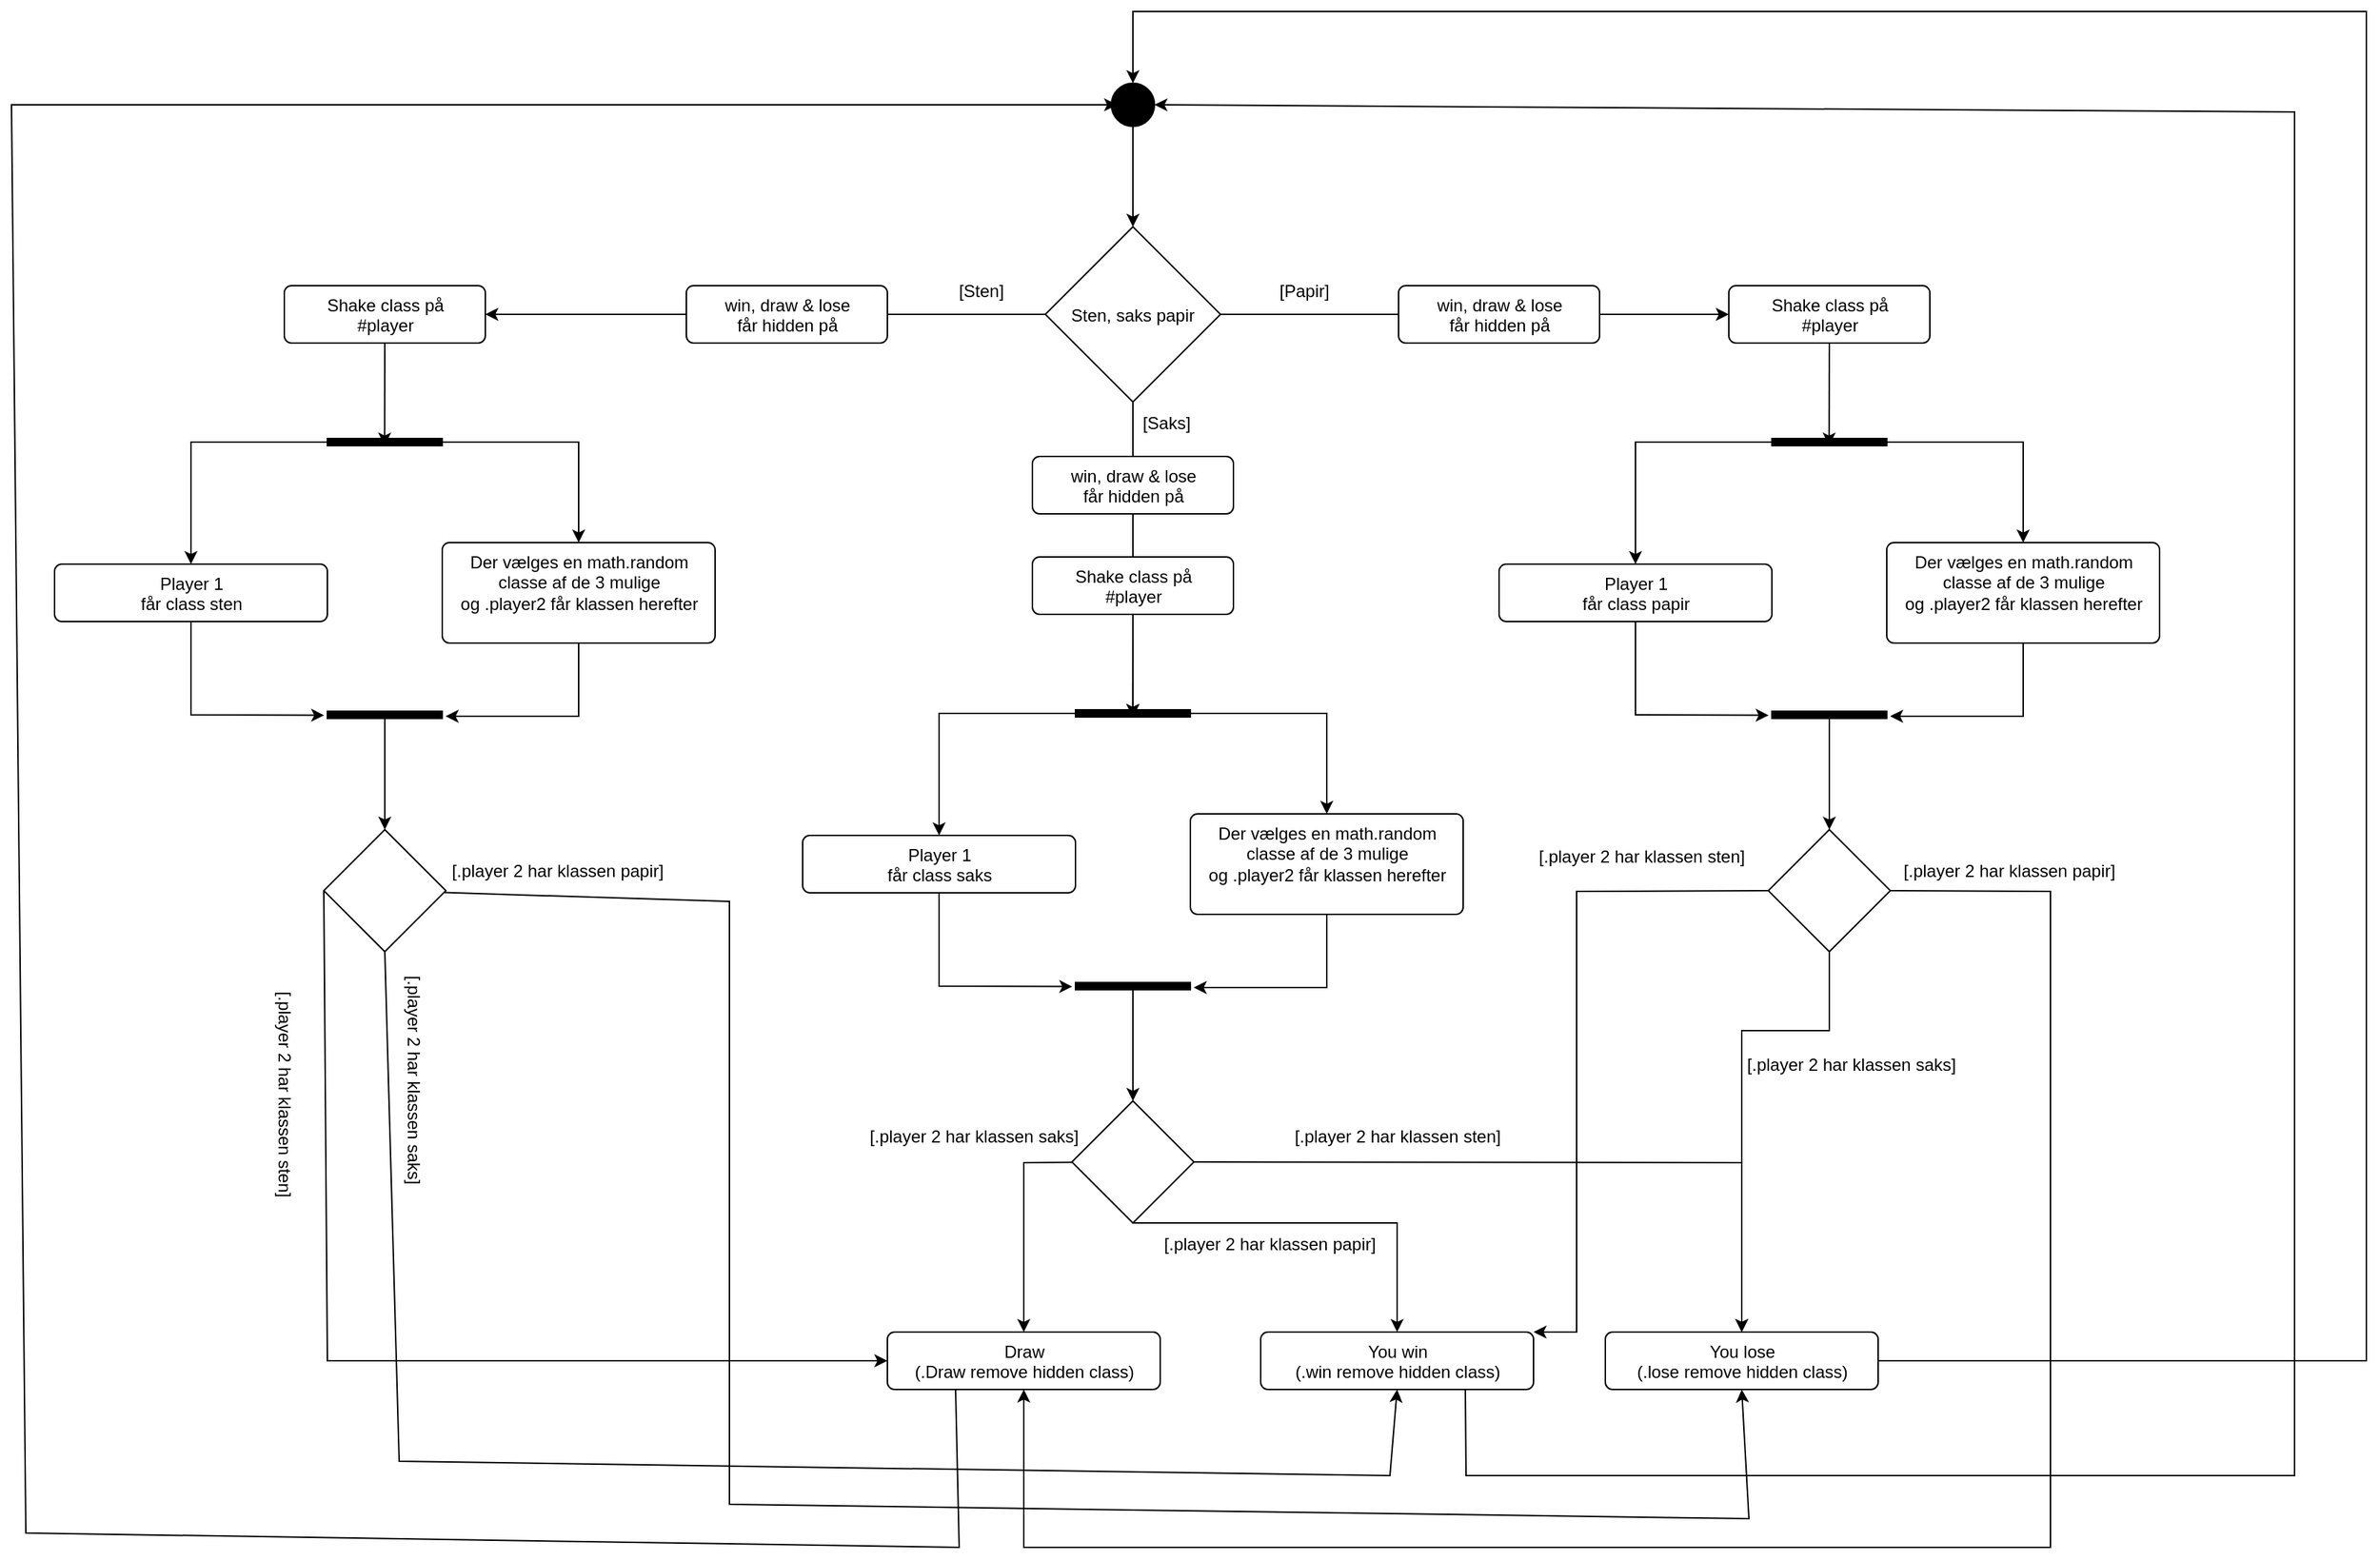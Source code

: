 <mxfile>
    <diagram id="Dg8GpUcp4DDWIzNUwGdL" name="Page-1">
        <mxGraphModel dx="2649" dy="1584" grid="1" gridSize="10" guides="1" tooltips="1" connect="1" arrows="1" fold="1" page="1" pageScale="1" pageWidth="1920" pageHeight="1200" math="0" shadow="0">
            <root>
                <mxCell id="0"/>
                <mxCell id="1" parent="0"/>
                <mxCell id="89" style="edgeStyle=none;rounded=0;html=1;entryX=0.5;entryY=0;entryDx=0;entryDy=0;" edge="1" parent="1" source="2" target="4">
                    <mxGeometry relative="1" as="geometry"/>
                </mxCell>
                <mxCell id="2" value="" style="ellipse;fillColor=strokeColor;" vertex="1" parent="1">
                    <mxGeometry x="996" y="160" width="30" height="30" as="geometry"/>
                </mxCell>
                <mxCell id="14" style="edgeStyle=none;html=1;exitX=1;exitY=0.5;exitDx=0;exitDy=0;startArrow=none;" edge="1" parent="1" source="33" target="5">
                    <mxGeometry relative="1" as="geometry"/>
                </mxCell>
                <mxCell id="63" style="edgeStyle=none;rounded=0;html=1;entryX=1.05;entryY=0.5;entryDx=0;entryDy=0;entryPerimeter=0;" edge="1" parent="1" source="4" target="59">
                    <mxGeometry relative="1" as="geometry"/>
                </mxCell>
                <mxCell id="4" value="Sten, saks papir" style="rhombus;" vertex="1" parent="1">
                    <mxGeometry x="950" y="260" width="122" height="122" as="geometry"/>
                </mxCell>
                <mxCell id="21" style="edgeStyle=none;rounded=0;html=1;exitX=0.5;exitY=1;exitDx=0;exitDy=0;entryX=0.986;entryY=0.502;entryDx=0;entryDy=0;entryPerimeter=0;" edge="1" parent="1" source="5" target="20">
                    <mxGeometry relative="1" as="geometry"/>
                </mxCell>
                <mxCell id="5" value="Shake class på&lt;br&gt;#player" style="html=1;align=center;verticalAlign=top;rounded=1;absoluteArcSize=1;arcSize=10;dashed=0;" vertex="1" parent="1">
                    <mxGeometry x="1426" y="301" width="140" height="40" as="geometry"/>
                </mxCell>
                <mxCell id="26" style="edgeStyle=none;rounded=0;html=1;exitX=0.5;exitY=1;exitDx=0;exitDy=0;entryX=0.565;entryY=1.028;entryDx=0;entryDy=0;entryPerimeter=0;" edge="1" parent="1" source="8" target="24">
                    <mxGeometry relative="1" as="geometry">
                        <Array as="points">
                            <mxPoint x="1361" y="600"/>
                        </Array>
                    </mxGeometry>
                </mxCell>
                <mxCell id="8" value="Player 1&lt;br&gt;får class papir" style="html=1;align=center;verticalAlign=top;rounded=1;absoluteArcSize=1;arcSize=10;dashed=0;" vertex="1" parent="1">
                    <mxGeometry x="1266" y="495" width="190" height="40" as="geometry"/>
                </mxCell>
                <mxCell id="25" style="edgeStyle=none;rounded=0;html=1;entryX=0.694;entryY=-0.029;entryDx=0;entryDy=0;entryPerimeter=0;" edge="1" parent="1" source="9" target="24">
                    <mxGeometry relative="1" as="geometry">
                        <Array as="points">
                            <mxPoint x="1631" y="601"/>
                        </Array>
                    </mxGeometry>
                </mxCell>
                <mxCell id="9" value="Der vælges en math.random&lt;br&gt;classe af de 3 mulige&lt;br&gt;og .player2 får klassen herefter" style="html=1;align=center;verticalAlign=top;rounded=1;absoluteArcSize=1;arcSize=10;dashed=0;" vertex="1" parent="1">
                    <mxGeometry x="1536" y="480" width="190" height="70" as="geometry"/>
                </mxCell>
                <mxCell id="80" style="edgeStyle=none;rounded=0;html=1;exitX=0.5;exitY=1;exitDx=0;exitDy=0;entryX=0.5;entryY=0;entryDx=0;entryDy=0;" edge="1" parent="1" source="11" target="29">
                    <mxGeometry relative="1" as="geometry">
                        <Array as="points">
                            <mxPoint x="1496" y="820"/>
                            <mxPoint x="1435" y="820"/>
                        </Array>
                    </mxGeometry>
                </mxCell>
                <mxCell id="81" style="edgeStyle=none;rounded=0;html=1;exitX=0;exitY=0.5;exitDx=0;exitDy=0;entryX=1;entryY=0;entryDx=0;entryDy=0;" edge="1" parent="1" source="11" target="30">
                    <mxGeometry relative="1" as="geometry">
                        <Array as="points">
                            <mxPoint x="1320" y="723"/>
                            <mxPoint x="1320" y="1030"/>
                        </Array>
                    </mxGeometry>
                </mxCell>
                <mxCell id="82" style="edgeStyle=none;rounded=0;html=1;exitX=1;exitY=0.5;exitDx=0;exitDy=0;entryX=0.5;entryY=1;entryDx=0;entryDy=0;" edge="1" parent="1" source="11" target="31">
                    <mxGeometry relative="1" as="geometry">
                        <Array as="points">
                            <mxPoint x="1650" y="723"/>
                            <mxPoint x="1650" y="1180"/>
                            <mxPoint x="935" y="1180"/>
                        </Array>
                    </mxGeometry>
                </mxCell>
                <mxCell id="11" value="" style="rhombus;" vertex="1" parent="1">
                    <mxGeometry x="1453.5" y="680" width="85" height="85" as="geometry"/>
                </mxCell>
                <mxCell id="22" style="edgeStyle=none;rounded=0;html=1;entryX=0.5;entryY=0;entryDx=0;entryDy=0;" edge="1" parent="1" source="20" target="9">
                    <mxGeometry relative="1" as="geometry">
                        <Array as="points">
                            <mxPoint x="1631" y="410"/>
                        </Array>
                    </mxGeometry>
                </mxCell>
                <mxCell id="23" style="edgeStyle=none;rounded=0;html=1;entryX=0.5;entryY=0;entryDx=0;entryDy=0;" edge="1" parent="1" source="20" target="8">
                    <mxGeometry relative="1" as="geometry">
                        <Array as="points">
                            <mxPoint x="1361" y="410"/>
                        </Array>
                    </mxGeometry>
                </mxCell>
                <mxCell id="20" value="" style="html=1;points=[];perimeter=orthogonalPerimeter;fillColor=strokeColor;rotation=90;" vertex="1" parent="1">
                    <mxGeometry x="1493.5" y="370" width="5" height="80" as="geometry"/>
                </mxCell>
                <mxCell id="28" style="edgeStyle=none;rounded=0;html=1;entryX=0.5;entryY=0;entryDx=0;entryDy=0;" edge="1" parent="1" source="24" target="11">
                    <mxGeometry relative="1" as="geometry"/>
                </mxCell>
                <mxCell id="24" value="" style="html=1;points=[];perimeter=orthogonalPerimeter;fillColor=strokeColor;rotation=90;" vertex="1" parent="1">
                    <mxGeometry x="1493.5" y="560" width="5" height="80" as="geometry"/>
                </mxCell>
                <mxCell id="91" style="edgeStyle=none;rounded=0;html=1;exitX=1;exitY=0.5;exitDx=0;exitDy=0;entryX=0.5;entryY=0;entryDx=0;entryDy=0;" edge="1" parent="1" source="29" target="2">
                    <mxGeometry relative="1" as="geometry">
                        <Array as="points">
                            <mxPoint x="1870" y="1050"/>
                            <mxPoint x="1870" y="110"/>
                            <mxPoint x="1011" y="110"/>
                        </Array>
                    </mxGeometry>
                </mxCell>
                <mxCell id="29" value="You lose&lt;br&gt;(.lose remove hidden class)" style="html=1;align=center;verticalAlign=top;rounded=1;absoluteArcSize=1;arcSize=10;dashed=0;" vertex="1" parent="1">
                    <mxGeometry x="1340" y="1030" width="190" height="40" as="geometry"/>
                </mxCell>
                <mxCell id="90" style="edgeStyle=none;rounded=0;html=1;exitX=0.75;exitY=1;exitDx=0;exitDy=0;entryX=1;entryY=0.5;entryDx=0;entryDy=0;" edge="1" parent="1" source="30" target="2">
                    <mxGeometry relative="1" as="geometry">
                        <Array as="points">
                            <mxPoint x="1243" y="1130"/>
                            <mxPoint x="1820" y="1130"/>
                            <mxPoint x="1820" y="180"/>
                        </Array>
                    </mxGeometry>
                </mxCell>
                <mxCell id="30" value="You win&lt;br&gt;(.win remove hidden class)" style="html=1;align=center;verticalAlign=top;rounded=1;absoluteArcSize=1;arcSize=10;dashed=0;" vertex="1" parent="1">
                    <mxGeometry x="1100" y="1030" width="190" height="40" as="geometry"/>
                </mxCell>
                <mxCell id="88" style="edgeStyle=none;rounded=0;html=1;exitX=0.25;exitY=1;exitDx=0;exitDy=0;" edge="1" parent="1" source="31">
                    <mxGeometry relative="1" as="geometry">
                        <mxPoint x="1000" y="175" as="targetPoint"/>
                        <Array as="points">
                            <mxPoint x="890" y="1180"/>
                            <mxPoint x="240" y="1170"/>
                            <mxPoint x="230" y="175"/>
                        </Array>
                    </mxGeometry>
                </mxCell>
                <mxCell id="31" value="Draw&lt;br&gt;(.Draw remove hidden class)" style="html=1;align=center;verticalAlign=top;rounded=1;absoluteArcSize=1;arcSize=10;dashed=0;" vertex="1" parent="1">
                    <mxGeometry x="840" y="1030" width="190" height="40" as="geometry"/>
                </mxCell>
                <mxCell id="34" value="" style="edgeStyle=none;html=1;exitX=1;exitY=0.5;exitDx=0;exitDy=0;endArrow=none;" edge="1" parent="1" source="4" target="33">
                    <mxGeometry relative="1" as="geometry">
                        <mxPoint x="1072" y="321" as="sourcePoint"/>
                        <mxPoint x="1426" y="321" as="targetPoint"/>
                    </mxGeometry>
                </mxCell>
                <mxCell id="33" value="win, draw &amp;amp; lose&lt;br&gt;får hidden på" style="html=1;align=center;verticalAlign=top;rounded=1;absoluteArcSize=1;arcSize=10;dashed=0;" vertex="1" parent="1">
                    <mxGeometry x="1196" y="301" width="140" height="40" as="geometry"/>
                </mxCell>
                <mxCell id="35" style="edgeStyle=none;html=1;exitX=0;exitY=0.5;exitDx=0;exitDy=0;startArrow=none;" edge="1" parent="1" source="48" target="37">
                    <mxGeometry relative="1" as="geometry"/>
                </mxCell>
                <mxCell id="36" style="edgeStyle=none;rounded=0;html=1;exitX=0.5;exitY=1;exitDx=0;exitDy=0;entryX=0.986;entryY=0.502;entryDx=0;entryDy=0;entryPerimeter=0;" edge="1" parent="1" source="37" target="45">
                    <mxGeometry relative="1" as="geometry"/>
                </mxCell>
                <mxCell id="37" value="Shake class på&lt;br&gt;#player" style="html=1;align=center;verticalAlign=top;rounded=1;absoluteArcSize=1;arcSize=10;dashed=0;" vertex="1" parent="1">
                    <mxGeometry x="420" y="301" width="140" height="40" as="geometry"/>
                </mxCell>
                <mxCell id="38" style="edgeStyle=none;rounded=0;html=1;exitX=0.5;exitY=1;exitDx=0;exitDy=0;entryX=0.565;entryY=1.028;entryDx=0;entryDy=0;entryPerimeter=0;" edge="1" parent="1" source="39" target="47">
                    <mxGeometry relative="1" as="geometry">
                        <Array as="points">
                            <mxPoint x="355" y="600"/>
                        </Array>
                    </mxGeometry>
                </mxCell>
                <mxCell id="39" value="Player 1&lt;br&gt;får class sten" style="html=1;align=center;verticalAlign=top;rounded=1;absoluteArcSize=1;arcSize=10;dashed=0;" vertex="1" parent="1">
                    <mxGeometry x="260" y="495" width="190" height="40" as="geometry"/>
                </mxCell>
                <mxCell id="40" style="edgeStyle=none;rounded=0;html=1;entryX=0.694;entryY=-0.029;entryDx=0;entryDy=0;entryPerimeter=0;" edge="1" parent="1" source="41" target="47">
                    <mxGeometry relative="1" as="geometry">
                        <Array as="points">
                            <mxPoint x="625" y="601"/>
                        </Array>
                    </mxGeometry>
                </mxCell>
                <mxCell id="41" value="Der vælges en math.random&lt;br&gt;classe af de 3 mulige&lt;br&gt;og .player2 får klassen herefter" style="html=1;align=center;verticalAlign=top;rounded=1;absoluteArcSize=1;arcSize=10;dashed=0;" vertex="1" parent="1">
                    <mxGeometry x="530" y="480" width="190" height="70" as="geometry"/>
                </mxCell>
                <mxCell id="64" style="edgeStyle=none;rounded=0;html=1;entryX=0.5;entryY=1;entryDx=0;entryDy=0;" edge="1" parent="1" source="42" target="29">
                    <mxGeometry relative="1" as="geometry">
                        <Array as="points">
                            <mxPoint x="730" y="730"/>
                            <mxPoint x="730" y="1150"/>
                            <mxPoint x="1440" y="1160"/>
                        </Array>
                    </mxGeometry>
                </mxCell>
                <mxCell id="65" style="edgeStyle=none;rounded=0;html=1;exitX=0.5;exitY=1;exitDx=0;exitDy=0;entryX=0.5;entryY=1;entryDx=0;entryDy=0;" edge="1" parent="1" source="42" target="30">
                    <mxGeometry relative="1" as="geometry">
                        <Array as="points">
                            <mxPoint x="500" y="1120"/>
                            <mxPoint x="1190" y="1130"/>
                        </Array>
                    </mxGeometry>
                </mxCell>
                <mxCell id="66" style="edgeStyle=none;rounded=0;html=1;exitX=0;exitY=0.5;exitDx=0;exitDy=0;entryX=0;entryY=0.5;entryDx=0;entryDy=0;" edge="1" parent="1" source="42" target="31">
                    <mxGeometry relative="1" as="geometry">
                        <Array as="points">
                            <mxPoint x="450" y="1050"/>
                        </Array>
                    </mxGeometry>
                </mxCell>
                <mxCell id="42" value="" style="rhombus;" vertex="1" parent="1">
                    <mxGeometry x="447.5" y="680" width="85" height="85" as="geometry"/>
                </mxCell>
                <mxCell id="43" style="edgeStyle=none;rounded=0;html=1;entryX=0.5;entryY=0;entryDx=0;entryDy=0;" edge="1" parent="1" source="45" target="41">
                    <mxGeometry relative="1" as="geometry">
                        <Array as="points">
                            <mxPoint x="625" y="410"/>
                        </Array>
                    </mxGeometry>
                </mxCell>
                <mxCell id="44" style="edgeStyle=none;rounded=0;html=1;entryX=0.5;entryY=0;entryDx=0;entryDy=0;" edge="1" parent="1" source="45" target="39">
                    <mxGeometry relative="1" as="geometry">
                        <Array as="points">
                            <mxPoint x="355" y="410"/>
                        </Array>
                    </mxGeometry>
                </mxCell>
                <mxCell id="45" value="" style="html=1;points=[];perimeter=orthogonalPerimeter;fillColor=strokeColor;rotation=90;" vertex="1" parent="1">
                    <mxGeometry x="487.5" y="370" width="5" height="80" as="geometry"/>
                </mxCell>
                <mxCell id="46" style="edgeStyle=none;rounded=0;html=1;entryX=0.5;entryY=0;entryDx=0;entryDy=0;" edge="1" parent="1" source="47" target="42">
                    <mxGeometry relative="1" as="geometry"/>
                </mxCell>
                <mxCell id="47" value="" style="html=1;points=[];perimeter=orthogonalPerimeter;fillColor=strokeColor;rotation=90;" vertex="1" parent="1">
                    <mxGeometry x="487.5" y="560" width="5" height="80" as="geometry"/>
                </mxCell>
                <mxCell id="49" value="" style="edgeStyle=none;html=1;exitX=0;exitY=0.5;exitDx=0;exitDy=0;startArrow=none;endArrow=none;" edge="1" parent="1" source="4" target="48">
                    <mxGeometry relative="1" as="geometry">
                        <mxPoint x="950" y="321" as="sourcePoint"/>
                        <mxPoint x="560" y="321" as="targetPoint"/>
                    </mxGeometry>
                </mxCell>
                <mxCell id="48" value="win, draw &amp;amp; lose&lt;br&gt;får hidden på" style="html=1;align=center;verticalAlign=top;rounded=1;absoluteArcSize=1;arcSize=10;dashed=0;" vertex="1" parent="1">
                    <mxGeometry x="700" y="301" width="140" height="40" as="geometry"/>
                </mxCell>
                <mxCell id="50" style="edgeStyle=none;rounded=0;html=1;exitX=0.5;exitY=1;exitDx=0;exitDy=0;entryX=0.986;entryY=0.502;entryDx=0;entryDy=0;entryPerimeter=0;" edge="1" parent="1" source="51" target="59">
                    <mxGeometry relative="1" as="geometry"/>
                </mxCell>
                <mxCell id="51" value="Shake class på&lt;br&gt;#player" style="html=1;align=center;verticalAlign=top;rounded=1;absoluteArcSize=1;arcSize=10;dashed=0;" vertex="1" parent="1">
                    <mxGeometry x="941" y="490" width="140" height="40" as="geometry"/>
                </mxCell>
                <mxCell id="52" style="edgeStyle=none;rounded=0;html=1;exitX=0.5;exitY=1;exitDx=0;exitDy=0;entryX=0.565;entryY=1.028;entryDx=0;entryDy=0;entryPerimeter=0;" edge="1" parent="1" source="53" target="61">
                    <mxGeometry relative="1" as="geometry">
                        <Array as="points">
                            <mxPoint x="876" y="789"/>
                        </Array>
                    </mxGeometry>
                </mxCell>
                <mxCell id="53" value="Player 1&lt;br&gt;får class saks" style="html=1;align=center;verticalAlign=top;rounded=1;absoluteArcSize=1;arcSize=10;dashed=0;" vertex="1" parent="1">
                    <mxGeometry x="781" y="684" width="190" height="40" as="geometry"/>
                </mxCell>
                <mxCell id="54" style="edgeStyle=none;rounded=0;html=1;entryX=0.694;entryY=-0.029;entryDx=0;entryDy=0;entryPerimeter=0;" edge="1" parent="1" source="55" target="61">
                    <mxGeometry relative="1" as="geometry">
                        <Array as="points">
                            <mxPoint x="1146" y="790"/>
                        </Array>
                    </mxGeometry>
                </mxCell>
                <mxCell id="55" value="Der vælges en math.random&lt;br&gt;classe af de 3 mulige&lt;br&gt;og .player2 får klassen herefter" style="html=1;align=center;verticalAlign=top;rounded=1;absoluteArcSize=1;arcSize=10;dashed=0;" vertex="1" parent="1">
                    <mxGeometry x="1051" y="669" width="190" height="70" as="geometry"/>
                </mxCell>
                <mxCell id="77" style="edgeStyle=none;rounded=0;html=1;exitX=0.5;exitY=1;exitDx=0;exitDy=0;entryX=0.5;entryY=0;entryDx=0;entryDy=0;" edge="1" parent="1" source="56" target="30">
                    <mxGeometry relative="1" as="geometry">
                        <Array as="points">
                            <mxPoint x="1195" y="954"/>
                        </Array>
                    </mxGeometry>
                </mxCell>
                <mxCell id="78" style="edgeStyle=none;rounded=0;html=1;exitX=1;exitY=0.5;exitDx=0;exitDy=0;entryX=0.5;entryY=0;entryDx=0;entryDy=0;" edge="1" parent="1" source="56" target="29">
                    <mxGeometry relative="1" as="geometry">
                        <Array as="points">
                            <mxPoint x="1435" y="912"/>
                        </Array>
                    </mxGeometry>
                </mxCell>
                <mxCell id="79" style="edgeStyle=none;rounded=0;html=1;entryX=0.5;entryY=0;entryDx=0;entryDy=0;" edge="1" parent="1" source="56" target="31">
                    <mxGeometry relative="1" as="geometry">
                        <Array as="points">
                            <mxPoint x="935" y="912"/>
                        </Array>
                    </mxGeometry>
                </mxCell>
                <mxCell id="56" value="" style="rhombus;" vertex="1" parent="1">
                    <mxGeometry x="968.5" y="869" width="85" height="85" as="geometry"/>
                </mxCell>
                <mxCell id="57" style="edgeStyle=none;rounded=0;html=1;entryX=0.5;entryY=0;entryDx=0;entryDy=0;" edge="1" parent="1" source="59" target="55">
                    <mxGeometry relative="1" as="geometry">
                        <Array as="points">
                            <mxPoint x="1146" y="599"/>
                        </Array>
                    </mxGeometry>
                </mxCell>
                <mxCell id="58" style="edgeStyle=none;rounded=0;html=1;entryX=0.5;entryY=0;entryDx=0;entryDy=0;" edge="1" parent="1" source="59" target="53">
                    <mxGeometry relative="1" as="geometry">
                        <Array as="points">
                            <mxPoint x="876" y="599"/>
                        </Array>
                    </mxGeometry>
                </mxCell>
                <mxCell id="59" value="" style="html=1;points=[];perimeter=orthogonalPerimeter;fillColor=strokeColor;rotation=90;" vertex="1" parent="1">
                    <mxGeometry x="1008.5" y="559" width="5" height="80" as="geometry"/>
                </mxCell>
                <mxCell id="60" style="edgeStyle=none;rounded=0;html=1;entryX=0.5;entryY=0;entryDx=0;entryDy=0;" edge="1" parent="1" source="61" target="56">
                    <mxGeometry relative="1" as="geometry"/>
                </mxCell>
                <mxCell id="61" value="" style="html=1;points=[];perimeter=orthogonalPerimeter;fillColor=strokeColor;rotation=90;" vertex="1" parent="1">
                    <mxGeometry x="1008.5" y="749" width="5" height="80" as="geometry"/>
                </mxCell>
                <mxCell id="62" value="win, draw &amp;amp; lose&lt;br&gt;får hidden på" style="html=1;align=center;verticalAlign=top;rounded=1;absoluteArcSize=1;arcSize=10;dashed=0;" vertex="1" parent="1">
                    <mxGeometry x="941" y="420" width="140" height="40" as="geometry"/>
                </mxCell>
                <mxCell id="67" value="[.player 2 har klassen papir]" style="text;html=1;align=center;verticalAlign=middle;resizable=0;points=[];autosize=1;strokeColor=none;fillColor=none;" vertex="1" parent="1">
                    <mxGeometry x="525" y="694" width="170" height="30" as="geometry"/>
                </mxCell>
                <mxCell id="69" value="[Sten]" style="text;html=1;align=center;verticalAlign=middle;resizable=0;points=[];autosize=1;strokeColor=none;fillColor=none;" vertex="1" parent="1">
                    <mxGeometry x="880" y="290" width="50" height="30" as="geometry"/>
                </mxCell>
                <mxCell id="70" value="[Saks]" style="text;html=1;align=center;verticalAlign=middle;resizable=0;points=[];autosize=1;strokeColor=none;fillColor=none;" vertex="1" parent="1">
                    <mxGeometry x="1003.5" y="382" width="60" height="30" as="geometry"/>
                </mxCell>
                <mxCell id="71" value="[Papir]" style="text;html=1;align=center;verticalAlign=middle;resizable=0;points=[];autosize=1;strokeColor=none;fillColor=none;" vertex="1" parent="1">
                    <mxGeometry x="1100" y="290" width="60" height="30" as="geometry"/>
                </mxCell>
                <mxCell id="72" value="[.player 2 har klassen saks]" style="text;html=1;align=center;verticalAlign=middle;resizable=0;points=[];autosize=1;strokeColor=none;fillColor=none;rotation=90;" vertex="1" parent="1">
                    <mxGeometry x="425" y="839" width="170" height="30" as="geometry"/>
                </mxCell>
                <mxCell id="73" value="[.player 2 har klassen sten]" style="text;html=1;align=center;verticalAlign=middle;resizable=0;points=[];autosize=1;strokeColor=none;fillColor=none;rotation=90;" vertex="1" parent="1">
                    <mxGeometry x="335" y="849" width="170" height="30" as="geometry"/>
                </mxCell>
                <mxCell id="74" value="[.player 2 har klassen papir]" style="text;html=1;align=center;verticalAlign=middle;resizable=0;points=[];autosize=1;strokeColor=none;fillColor=none;" vertex="1" parent="1">
                    <mxGeometry x="1021" y="954" width="170" height="30" as="geometry"/>
                </mxCell>
                <mxCell id="75" value="[.player 2 har klassen saks]" style="text;html=1;align=center;verticalAlign=middle;resizable=0;points=[];autosize=1;strokeColor=none;fillColor=none;rotation=0;" vertex="1" parent="1">
                    <mxGeometry x="815" y="879" width="170" height="30" as="geometry"/>
                </mxCell>
                <mxCell id="76" value="[.player 2 har klassen sten]" style="text;html=1;align=center;verticalAlign=middle;resizable=0;points=[];autosize=1;strokeColor=none;fillColor=none;rotation=0;" vertex="1" parent="1">
                    <mxGeometry x="1110" y="879" width="170" height="30" as="geometry"/>
                </mxCell>
                <mxCell id="83" value="[.player 2 har klassen papir]" style="text;html=1;align=center;verticalAlign=middle;resizable=0;points=[];autosize=1;strokeColor=none;fillColor=none;" vertex="1" parent="1">
                    <mxGeometry x="1536" y="694" width="170" height="30" as="geometry"/>
                </mxCell>
                <mxCell id="84" value="[.player 2 har klassen saks]" style="text;html=1;align=center;verticalAlign=middle;resizable=0;points=[];autosize=1;strokeColor=none;fillColor=none;rotation=0;" vertex="1" parent="1">
                    <mxGeometry x="1426" y="829" width="170" height="30" as="geometry"/>
                </mxCell>
                <mxCell id="85" value="[.player 2 har klassen sten]" style="text;html=1;align=center;verticalAlign=middle;resizable=0;points=[];autosize=1;strokeColor=none;fillColor=none;rotation=0;" vertex="1" parent="1">
                    <mxGeometry x="1280" y="684" width="170" height="30" as="geometry"/>
                </mxCell>
            </root>
        </mxGraphModel>
    </diagram>
</mxfile>